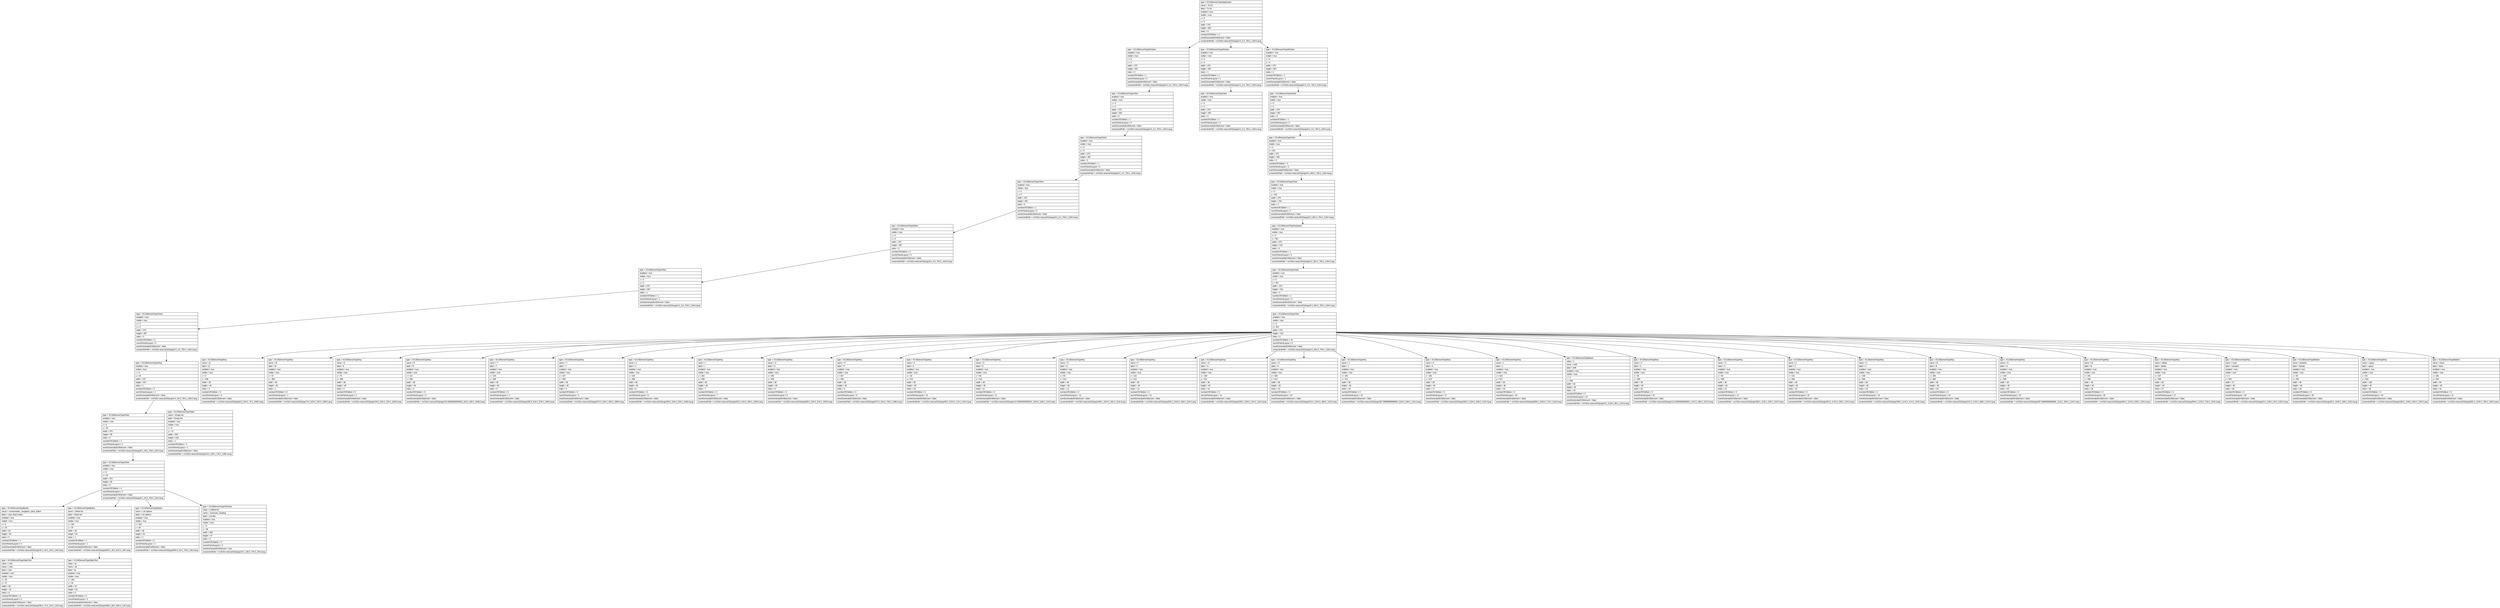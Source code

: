 digraph Layout {

	node [shape=record fontname=Arial];

	0	[label="{type = XCUIElementTypeApplication\l|name = To Do\l|label = To Do\l|enabled = true\l|visible = true\l|x = 0\l|y = 0\l|width = 375\l|height = 667\l|index = 0\l|numberOfChildren = 3\l|eventGeneratedOnElement = false \l|screenshotPath = msToDo-newList/S2/pngs/0.0_0.0_750.0_1334.0.png\l}"]
	1	[label="{type = XCUIElementTypeWindow\l|enabled = true\l|visible = true\l|x = 0\l|y = 0\l|width = 375\l|height = 667\l|index = 0\l|numberOfChildren = 1\l|numInParentLayout = 0\l|eventGeneratedOnElement = false \l|screenshotPath = msToDo-newList/S2/pngs/0.0_0.0_750.0_1334.0.png\l}"]
	2	[label="{type = XCUIElementTypeWindow\l|enabled = true\l|visible = true\l|x = 0\l|y = 0\l|width = 375\l|height = 667\l|index = 1\l|numberOfChildren = 1\l|numInParentLayout = 1\l|eventGeneratedOnElement = false \l|screenshotPath = msToDo-newList/S2/pngs/0.0_0.0_750.0_1334.0.png\l}"]
	3	[label="{type = XCUIElementTypeWindow\l|enabled = true\l|visible = true\l|x = 0\l|y = 0\l|width = 375\l|height = 667\l|index = 2\l|numberOfChildren = 1\l|numInParentLayout = 2\l|eventGeneratedOnElement = false \l|screenshotPath = msToDo-newList/S2/pngs/0.0_0.0_750.0_1334.0.png\l}"]
	4	[label="{type = XCUIElementTypeOther\l|enabled = true\l|visible = true\l|x = 0\l|y = 0\l|width = 375\l|height = 667\l|index = 0\l|numberOfChildren = 1\l|numInParentLayout = 0\l|eventGeneratedOnElement = false \l|screenshotPath = msToDo-newList/S2/pngs/0.0_0.0_750.0_1334.0.png\l}"]
	5	[label="{type = XCUIElementTypeOther\l|enabled = true\l|visible = true\l|x = 0\l|y = 0\l|width = 375\l|height = 667\l|index = 0\l|numberOfChildren = 2\l|numInParentLayout = 0\l|eventGeneratedOnElement = false \l|screenshotPath = msToDo-newList/S2/pngs/0.0_0.0_750.0_1334.0.png\l}"]
	6	[label="{type = XCUIElementTypeOther\l|enabled = true\l|visible = true\l|x = 0\l|y = 0\l|width = 375\l|height = 667\l|index = 0\l|numberOfChildren = 1\l|numInParentLayout = 0\l|eventGeneratedOnElement = false \l|screenshotPath = msToDo-newList/S2/pngs/0.0_0.0_750.0_1334.0.png\l}"]
	7	[label="{type = XCUIElementTypeOther\l|enabled = true\l|visible = true\l|x = 0\l|y = 0\l|width = 375\l|height = 667\l|index = 0\l|numberOfChildren = 1\l|numInParentLayout = 0\l|eventGeneratedOnElement = false \l|screenshotPath = msToDo-newList/S2/pngs/0.0_0.0_750.0_1334.0.png\l}"]
	8	[label="{type = XCUIElementTypeOther\l|enabled = true\l|visible = true\l|x = 0\l|y = 331\l|width = 375\l|height = 336\l|index = 0\l|numberOfChildren = 3\l|numInParentLayout = 0\l|eventGeneratedOnElement = false \l|screenshotPath = msToDo-newList/S2/pngs/0.0_662.0_750.0_1334.0.png\l}"]
	9	[label="{type = XCUIElementTypeOther\l|enabled = true\l|visible = true\l|x = 0\l|y = 0\l|width = 375\l|height = 667\l|index = 0\l|numberOfChildren = 1\l|numInParentLayout = 0\l|eventGeneratedOnElement = false \l|screenshotPath = msToDo-newList/S2/pngs/0.0_0.0_750.0_1334.0.png\l}"]
	10	[label="{type = XCUIElementTypeOther\l|enabled = true\l|visible = true\l|x = 0\l|y = 451\l|width = 375\l|height = 216\l|index = 2\l|numberOfChildren = 1\l|numInParentLayout = 2\l|eventGeneratedOnElement = false \l|screenshotPath = msToDo-newList/S2/pngs/0.0_902.0_750.0_1334.0.png\l}"]
	11	[label="{type = XCUIElementTypeOther\l|enabled = true\l|visible = true\l|x = 0\l|y = 0\l|width = 375\l|height = 667\l|index = 0\l|numberOfChildren = 3\l|numInParentLayout = 0\l|eventGeneratedOnElement = false \l|screenshotPath = msToDo-newList/S2/pngs/0.0_0.0_750.0_1334.0.png\l}"]
	12	[label="{type = XCUIElementTypeKeyboard\l|enabled = true\l|visible = true\l|x = 0\l|y = 451\l|width = 375\l|height = 216\l|index = 0\l|numberOfChildren = 1\l|numInParentLayout = 0\l|eventGeneratedOnElement = false \l|screenshotPath = msToDo-newList/S2/pngs/0.0_902.0_750.0_1334.0.png\l}"]
	13	[label="{type = XCUIElementTypeOther\l|enabled = true\l|visible = true\l|x = 0\l|y = 0\l|width = 375\l|height = 667\l|index = 1\l|numberOfChildren = 1\l|numInParentLayout = 1\l|eventGeneratedOnElement = false \l|screenshotPath = msToDo-newList/S2/pngs/0.0_0.0_750.0_1334.0.png\l}"]
	14	[label="{type = XCUIElementTypeOther\l|enabled = true\l|visible = true\l|x = 0\l|y = 451\l|width = 375\l|height = 216\l|index = 0\l|numberOfChildren = 1\l|numInParentLayout = 0\l|eventGeneratedOnElement = false \l|screenshotPath = msToDo-newList/S2/pngs/0.0_902.0_750.0_1334.0.png\l}"]
	15	[label="{type = XCUIElementTypeOther\l|enabled = true\l|visible = true\l|x = 0\l|y = 0\l|width = 375\l|height = 667\l|index = 0\l|numberOfChildren = 2\l|numInParentLayout = 0\l|eventGeneratedOnElement = false \l|screenshotPath = msToDo-newList/S2/pngs/0.0_0.0_750.0_1334.0.png\l}"]
	16	[label="{type = XCUIElementTypeOther\l|enabled = true\l|visible = true\l|x = 0\l|y = 451\l|width = 375\l|height = 216\l|index = 0\l|numberOfChildren = 32\l|numInParentLayout = 0\l|eventGeneratedOnElement = false \l|screenshotPath = msToDo-newList/S2/pngs/0.0_902.0_750.0_1334.0.png\l}"]
	17	[label="{type = XCUIElementTypeOther\l|enabled = true\l|visible = true\l|x = 0\l|y = 20\l|width = 375\l|height = 647\l|index = 1\l|numberOfChildren = 3\l|numInParentLayout = 1\l|eventGeneratedOnElement = false \l|screenshotPath = msToDo-newList/S2/pngs/0.0_40.0_750.0_1334.0.png\l}"]
	18	[label="{type = XCUIElementTypeKey\l|name = Q\l|label = Q\l|enabled = true\l|visible = true\l|x = 0\l|y = 458\l|width = 38\l|height = 46\l|index = 0\l|numberOfChildren = 0\l|numInParentLayout = 0\l|eventGeneratedOnElement = false \l|screenshotPath = msToDo-newList/S2/pngs/0.0_916.0_76.0_1008.0.png\l}"]
	19	[label="{type = XCUIElementTypeKey\l|name = W\l|label = W\l|enabled = true\l|visible = true\l|x = 37\l|y = 458\l|width = 38\l|height = 46\l|index = 1\l|numberOfChildren = 0\l|numInParentLayout = 1\l|eventGeneratedOnElement = false \l|screenshotPath = msToDo-newList/S2/pngs/74.0_916.0_150.0_1008.0.png\l}"]
	20	[label="{type = XCUIElementTypeKey\l|name = E\l|label = E\l|enabled = true\l|visible = true\l|x = 75\l|y = 458\l|width = 38\l|height = 46\l|index = 2\l|numberOfChildren = 0\l|numInParentLayout = 2\l|eventGeneratedOnElement = false \l|screenshotPath = msToDo-newList/S2/pngs/150.0_916.0_226.0_1008.0.png\l}"]
	21	[label="{type = XCUIElementTypeKey\l|name = R\l|label = R\l|enabled = true\l|visible = true\l|x = 112\l|y = 458\l|width = 38\l|height = 46\l|index = 3\l|numberOfChildren = 0\l|numInParentLayout = 3\l|eventGeneratedOnElement = false \l|screenshotPath = msToDo-newList/S2/pngs/224.00000000000003_916.0_300.0_1008.0.png\l}"]
	22	[label="{type = XCUIElementTypeKey\l|name = T\l|label = T\l|enabled = true\l|visible = true\l|x = 150\l|y = 458\l|width = 38\l|height = 46\l|index = 4\l|numberOfChildren = 0\l|numInParentLayout = 4\l|eventGeneratedOnElement = false \l|screenshotPath = msToDo-newList/S2/pngs/300.0_916.0_376.0_1008.0.png\l}"]
	23	[label="{type = XCUIElementTypeKey\l|name = Y\l|label = Y\l|enabled = true\l|visible = true\l|x = 187\l|y = 458\l|width = 38\l|height = 46\l|index = 5\l|numberOfChildren = 0\l|numInParentLayout = 5\l|eventGeneratedOnElement = false \l|screenshotPath = msToDo-newList/S2/pngs/374.0_916.0_450.0_1008.0.png\l}"]
	24	[label="{type = XCUIElementTypeKey\l|name = U\l|label = U\l|enabled = true\l|visible = true\l|x = 225\l|y = 458\l|width = 38\l|height = 46\l|index = 6\l|numberOfChildren = 0\l|numInParentLayout = 6\l|eventGeneratedOnElement = false \l|screenshotPath = msToDo-newList/S2/pngs/450.0_916.0_526.0_1008.0.png\l}"]
	25	[label="{type = XCUIElementTypeKey\l|name = I\l|label = I\l|enabled = true\l|visible = true\l|x = 262\l|y = 458\l|width = 38\l|height = 46\l|index = 7\l|numberOfChildren = 0\l|numInParentLayout = 7\l|eventGeneratedOnElement = false \l|screenshotPath = msToDo-newList/S2/pngs/524.0_916.0_600.0_1008.0.png\l}"]
	26	[label="{type = XCUIElementTypeKey\l|name = O\l|label = O\l|enabled = true\l|visible = true\l|x = 300\l|y = 458\l|width = 38\l|height = 46\l|index = 8\l|numberOfChildren = 0\l|numInParentLayout = 8\l|eventGeneratedOnElement = false \l|screenshotPath = msToDo-newList/S2/pngs/600.0_916.0_676.0_1008.0.png\l}"]
	27	[label="{type = XCUIElementTypeKey\l|name = P\l|label = P\l|enabled = true\l|visible = true\l|x = 337\l|y = 458\l|width = 38\l|height = 46\l|index = 9\l|numberOfChildren = 0\l|numInParentLayout = 9\l|eventGeneratedOnElement = false \l|screenshotPath = msToDo-newList/S2/pngs/674.0_916.0_750.0_1008.0.png\l}"]
	28	[label="{type = XCUIElementTypeKey\l|name = A\l|label = A\l|enabled = true\l|visible = true\l|x = 18\l|y = 512\l|width = 38\l|height = 46\l|index = 10\l|numberOfChildren = 0\l|numInParentLayout = 10\l|eventGeneratedOnElement = false \l|screenshotPath = msToDo-newList/S2/pngs/36.0_1024.0_112.0_1116.0.png\l}"]
	29	[label="{type = XCUIElementTypeKey\l|name = S\l|label = S\l|enabled = true\l|visible = true\l|x = 56\l|y = 512\l|width = 38\l|height = 46\l|index = 11\l|numberOfChildren = 0\l|numInParentLayout = 11\l|eventGeneratedOnElement = false \l|screenshotPath = msToDo-newList/S2/pngs/112.00000000000001_1024.0_188.0_1116.0.png\l}"]
	30	[label="{type = XCUIElementTypeKey\l|name = D\l|label = D\l|enabled = true\l|visible = true\l|x = 93\l|y = 512\l|width = 38\l|height = 46\l|index = 12\l|numberOfChildren = 0\l|numInParentLayout = 12\l|eventGeneratedOnElement = false \l|screenshotPath = msToDo-newList/S2/pngs/186.0_1024.0_262.0_1116.0.png\l}"]
	31	[label="{type = XCUIElementTypeKey\l|name = F\l|label = F\l|enabled = true\l|visible = true\l|x = 131\l|y = 512\l|width = 38\l|height = 46\l|index = 13\l|numberOfChildren = 0\l|numInParentLayout = 13\l|eventGeneratedOnElement = false \l|screenshotPath = msToDo-newList/S2/pngs/262.0_1024.0_338.0_1116.0.png\l}"]
	32	[label="{type = XCUIElementTypeKey\l|name = G\l|label = G\l|enabled = true\l|visible = true\l|x = 169\l|y = 512\l|width = 38\l|height = 46\l|index = 14\l|numberOfChildren = 0\l|numInParentLayout = 14\l|eventGeneratedOnElement = false \l|screenshotPath = msToDo-newList/S2/pngs/338.0_1024.0_414.0_1116.0.png\l}"]
	33	[label="{type = XCUIElementTypeKey\l|name = H\l|label = H\l|enabled = true\l|visible = true\l|x = 206\l|y = 512\l|width = 38\l|height = 46\l|index = 15\l|numberOfChildren = 0\l|numInParentLayout = 15\l|eventGeneratedOnElement = false \l|screenshotPath = msToDo-newList/S2/pngs/412.0_1024.0_488.0_1116.0.png\l}"]
	34	[label="{type = XCUIElementTypeKey\l|name = J\l|label = J\l|enabled = true\l|visible = true\l|x = 244\l|y = 512\l|width = 38\l|height = 46\l|index = 16\l|numberOfChildren = 0\l|numInParentLayout = 16\l|eventGeneratedOnElement = false \l|screenshotPath = msToDo-newList/S2/pngs/487.99999999999994_1024.0_564.0_1116.0.png\l}"]
	35	[label="{type = XCUIElementTypeKey\l|name = K\l|label = K\l|enabled = true\l|visible = true\l|x = 281\l|y = 512\l|width = 38\l|height = 46\l|index = 17\l|numberOfChildren = 0\l|numInParentLayout = 17\l|eventGeneratedOnElement = false \l|screenshotPath = msToDo-newList/S2/pngs/562.0_1024.0_638.0_1116.0.png\l}"]
	36	[label="{type = XCUIElementTypeKey\l|name = L\l|label = L\l|enabled = true\l|visible = true\l|x = 319\l|y = 512\l|width = 38\l|height = 46\l|index = 18\l|numberOfChildren = 0\l|numInParentLayout = 18\l|eventGeneratedOnElement = false \l|screenshotPath = msToDo-newList/S2/pngs/638.0_1024.0_714.0_1116.0.png\l}"]
	37	[label="{type = XCUIElementTypeButton\l|value = 1\l|name = shift\l|label = shift\l|enabled = true\l|visible = true\l|x = 0\l|y = 566\l|width = 48\l|height = 46\l|index = 19\l|numberOfChildren = 0\l|numInParentLayout = 19\l|eventGeneratedOnElement = false \l|screenshotPath = msToDo-newList/S2/pngs/0.0_1132.0_96.0_1224.0.png\l}"]
	38	[label="{type = XCUIElementTypeKey\l|name = Z\l|label = Z\l|enabled = true\l|visible = true\l|x = 56\l|y = 566\l|width = 38\l|height = 46\l|index = 20\l|numberOfChildren = 0\l|numInParentLayout = 20\l|eventGeneratedOnElement = false \l|screenshotPath = msToDo-newList/S2/pngs/112.00000000000001_1132.0_188.0_1224.0.png\l}"]
	39	[label="{type = XCUIElementTypeKey\l|name = X\l|label = X\l|enabled = true\l|visible = true\l|x = 93\l|y = 566\l|width = 38\l|height = 46\l|index = 21\l|numberOfChildren = 0\l|numInParentLayout = 21\l|eventGeneratedOnElement = false \l|screenshotPath = msToDo-newList/S2/pngs/186.0_1132.0_262.0_1224.0.png\l}"]
	40	[label="{type = XCUIElementTypeKey\l|name = C\l|label = C\l|enabled = true\l|visible = true\l|x = 131\l|y = 566\l|width = 38\l|height = 46\l|index = 22\l|numberOfChildren = 0\l|numInParentLayout = 22\l|eventGeneratedOnElement = false \l|screenshotPath = msToDo-newList/S2/pngs/262.0_1132.0_338.0_1224.0.png\l}"]
	41	[label="{type = XCUIElementTypeKey\l|name = V\l|label = V\l|enabled = true\l|visible = true\l|x = 169\l|y = 566\l|width = 38\l|height = 46\l|index = 23\l|numberOfChildren = 0\l|numInParentLayout = 23\l|eventGeneratedOnElement = false \l|screenshotPath = msToDo-newList/S2/pngs/338.0_1132.0_414.0_1224.0.png\l}"]
	42	[label="{type = XCUIElementTypeKey\l|name = B\l|label = B\l|enabled = true\l|visible = true\l|x = 206\l|y = 566\l|width = 38\l|height = 46\l|index = 24\l|numberOfChildren = 0\l|numInParentLayout = 24\l|eventGeneratedOnElement = false \l|screenshotPath = msToDo-newList/S2/pngs/412.0_1132.0_488.0_1224.0.png\l}"]
	43	[label="{type = XCUIElementTypeKey\l|name = N\l|label = N\l|enabled = true\l|visible = true\l|x = 244\l|y = 566\l|width = 38\l|height = 46\l|index = 25\l|numberOfChildren = 0\l|numInParentLayout = 25\l|eventGeneratedOnElement = false \l|screenshotPath = msToDo-newList/S2/pngs/487.99999999999994_1132.0_564.0_1224.0.png\l}"]
	44	[label="{type = XCUIElementTypeKey\l|name = M\l|label = M\l|enabled = true\l|visible = true\l|x = 281\l|y = 566\l|width = 38\l|height = 46\l|index = 26\l|numberOfChildren = 0\l|numInParentLayout = 26\l|eventGeneratedOnElement = false \l|screenshotPath = msToDo-newList/S2/pngs/562.0_1132.0_638.0_1224.0.png\l}"]
	45	[label="{type = XCUIElementTypeKey\l|name = delete\l|label = delete\l|enabled = true\l|visible = true\l|x = 327\l|y = 566\l|width = 48\l|height = 46\l|index = 27\l|numberOfChildren = 0\l|numInParentLayout = 27\l|eventGeneratedOnElement = false \l|screenshotPath = msToDo-newList/S2/pngs/654.0_1132.0_750.0_1224.0.png\l}"]
	46	[label="{type = XCUIElementTypeKey\l|name = more\l|label = numbers\l|enabled = true\l|visible = true\l|x = 0\l|y = 620\l|width = 47\l|height = 46\l|index = 28\l|numberOfChildren = 0\l|numInParentLayout = 28\l|eventGeneratedOnElement = false \l|screenshotPath = msToDo-newList/S2/pngs/0.0_1240.0_94.0_1332.0.png\l}"]
	47	[label="{type = XCUIElementTypeButton\l|name = dictation\l|label = Dictate\l|enabled = true\l|visible = true\l|x = 46\l|y = 620\l|width = 48\l|height = 46\l|index = 29\l|numberOfChildren = 0\l|numInParentLayout = 29\l|eventGeneratedOnElement = false \l|screenshotPath = msToDo-newList/S2/pngs/92.0_1240.0_188.0_1332.0.png\l}"]
	48	[label="{type = XCUIElementTypeKey\l|name = space\l|label = space\l|enabled = true\l|visible = true\l|x = 93\l|y = 620\l|width = 189\l|height = 46\l|index = 30\l|numberOfChildren = 0\l|numInParentLayout = 30\l|eventGeneratedOnElement = false \l|screenshotPath = msToDo-newList/S2/pngs/186.0_1240.0_564.0_1332.0.png\l}"]
	49	[label="{type = XCUIElementTypeButton\l|name = Done\l|label = done\l|enabled = true\l|visible = true\l|x = 281\l|y = 620\l|width = 94\l|height = 46\l|index = 31\l|numberOfChildren = 0\l|numInParentLayout = 31\l|eventGeneratedOnElement = false \l|screenshotPath = msToDo-newList/S2/pngs/562.0_1240.0_750.0_1332.0.png\l}"]
	50	[label="{type = XCUIElementTypeOther\l|enabled = true\l|visible = true\l|x = 0\l|y = 20\l|width = 375\l|height = 95\l|index = 0\l|numberOfChildren = 1\l|numInParentLayout = 0\l|eventGeneratedOnElement = false \l|screenshotPath = msToDo-newList/S2/pngs/0.0_40.0_750.0_230.0.png\l}"]
	51	[label="{type = XCUIElementTypeTable\l|name = Empty list\l|label = Empty list\l|enabled = true\l|visible = true\l|x = 8\l|y = 74\l|width = 359\l|height = 519\l|index = 1\l|numberOfChildren = 0\l|numInParentLayout = 1\l|eventGeneratedOnElement = false \l|screenshotPath = msToDo-newList/S2/pngs/16.0_148.0_734.0_1186.0.png\l}"]
	52	[label="{type = XCUIElementTypeOther\l|enabled = true\l|visible = true\l|x = 0\l|y = 20\l|width = 375\l|height = 95\l|index = 0\l|numberOfChildren = 4\l|numInParentLayout = 0\l|eventGeneratedOnElement = false \l|screenshotPath = msToDo-newList/S2/pngs/0.0_40.0_750.0_230.0.png\l}"]
	53	[label="{type = XCUIElementTypeButton\l|name = screenreader_navigation_back_button\l|label = Lists, Back button\l|enabled = true\l|visible = true\l|x = 8\l|y = 20\l|width = 62\l|height = 54\l|index = 0\l|numberOfChildren = 1\l|numInParentLayout = 0\l|eventGeneratedOnElement = false \l|screenshotPath = msToDo-newList/S2/pngs/16.0_40.0_140.0_148.0.png\l}"]
	54	[label="{type = XCUIElementTypeButton\l|name = Share list\l|label = Share list\l|enabled = true\l|visible = true\l|x = 291\l|y = 20\l|width = 30\l|height = 54\l|index = 1\l|numberOfChildren = 1\l|numInParentLayout = 1\l|eventGeneratedOnElement = false \l|screenshotPath = msToDo-newList/S2/pngs/582.0_40.0_642.0_148.0.png\l}"]
	55	[label="{type = XCUIElementTypeButton\l|name = List options\l|label = List options\l|enabled = true\l|visible = true\l|x = 325\l|y = 20\l|width = 38\l|height = 54\l|index = 2\l|numberOfChildren = 0\l|numInParentLayout = 2\l|eventGeneratedOnElement = false \l|screenshotPath = msToDo-newList/S2/pngs/650.0_40.0_726.0_148.0.png\l}"]
	56	[label="{type = XCUIElementTypeTextView\l|value = Untitled list\l|name = voiceover_heading\l|label = List title\l|enabled = true\l|visible = true\l|x = 8\l|y = 68\l|width = 359\l|height = 47\l|index = 3\l|numberOfChildren = 0\l|numInParentLayout = 3\l|eventGeneratedOnElement = true \l|screenshotPath = msToDo-newList/S2/pngs/16.0_136.0_734.0_230.0.png\l}"]
	57	[label="{type = XCUIElementTypeStaticText\l|value = Lists\l|name = Lists\l|label = Lists\l|enabled = true\l|visible = true\l|x = 29\l|y = 37\l|width = 38\l|height = 22\l|index = 0\l|numberOfChildren = 0\l|numInParentLayout = 0\l|eventGeneratedOnElement = false \l|screenshotPath = msToDo-newList/S2/pngs/58.0_74.0_134.0_118.0.png\l}"]
	58	[label="{type = XCUIElementTypeStaticText\l|value = æ\l|name = æ\l|label = æ\l|enabled = true\l|visible = true\l|x = 294\l|y = 34\l|width = 24\l|height = 26\l|index = 0\l|numberOfChildren = 0\l|numInParentLayout = 0\l|eventGeneratedOnElement = false \l|screenshotPath = msToDo-newList/S2/pngs/588.0_68.0_636.0_120.0.png\l}"]


	0 -> 1
	0 -> 2
	0 -> 3
	1 -> 4
	2 -> 5
	3 -> 6
	4 -> 7
	6 -> 8
	7 -> 9
	8 -> 10
	9 -> 11
	10 -> 12
	11 -> 13
	12 -> 14
	13 -> 15
	14 -> 16
	15 -> 17
	16 -> 18
	16 -> 19
	16 -> 20
	16 -> 21
	16 -> 22
	16 -> 23
	16 -> 24
	16 -> 25
	16 -> 26
	16 -> 27
	16 -> 28
	16 -> 29
	16 -> 30
	16 -> 31
	16 -> 32
	16 -> 33
	16 -> 34
	16 -> 35
	16 -> 36
	16 -> 37
	16 -> 38
	16 -> 39
	16 -> 40
	16 -> 41
	16 -> 42
	16 -> 43
	16 -> 44
	16 -> 45
	16 -> 46
	16 -> 47
	16 -> 48
	16 -> 49
	17 -> 50
	17 -> 51
	50 -> 52
	52 -> 53
	52 -> 54
	52 -> 55
	52 -> 56
	53 -> 57
	54 -> 58


}